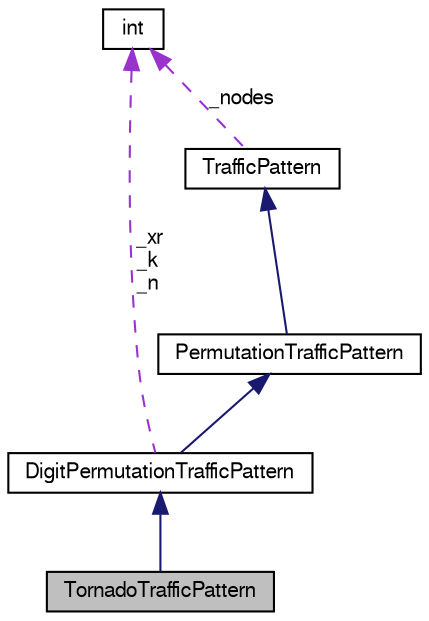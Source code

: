 digraph "TornadoTrafficPattern"
{
  bgcolor="transparent";
  edge [fontname="FreeSans",fontsize="10",labelfontname="FreeSans",labelfontsize="10"];
  node [fontname="FreeSans",fontsize="10",shape=record];
  Node4 [label="TornadoTrafficPattern",height=0.2,width=0.4,color="black", fillcolor="grey75", style="filled", fontcolor="black"];
  Node5 -> Node4 [dir="back",color="midnightblue",fontsize="10",style="solid",fontname="FreeSans"];
  Node5 [label="DigitPermutationTrafficPattern",height=0.2,width=0.4,color="black",URL="$classDigitPermutationTrafficPattern.html"];
  Node6 -> Node5 [dir="back",color="midnightblue",fontsize="10",style="solid",fontname="FreeSans"];
  Node6 [label="PermutationTrafficPattern",height=0.2,width=0.4,color="black",URL="$classPermutationTrafficPattern.html"];
  Node7 -> Node6 [dir="back",color="midnightblue",fontsize="10",style="solid",fontname="FreeSans"];
  Node7 [label="TrafficPattern",height=0.2,width=0.4,color="black",URL="$classTrafficPattern.html"];
  Node8 -> Node7 [dir="back",color="darkorchid3",fontsize="10",style="dashed",label=" _nodes" ,fontname="FreeSans"];
  Node8 [label="int",height=0.2,width=0.4,color="black",URL="$classint.html"];
  Node8 -> Node5 [dir="back",color="darkorchid3",fontsize="10",style="dashed",label=" _xr\n_k\n_n" ,fontname="FreeSans"];
}
